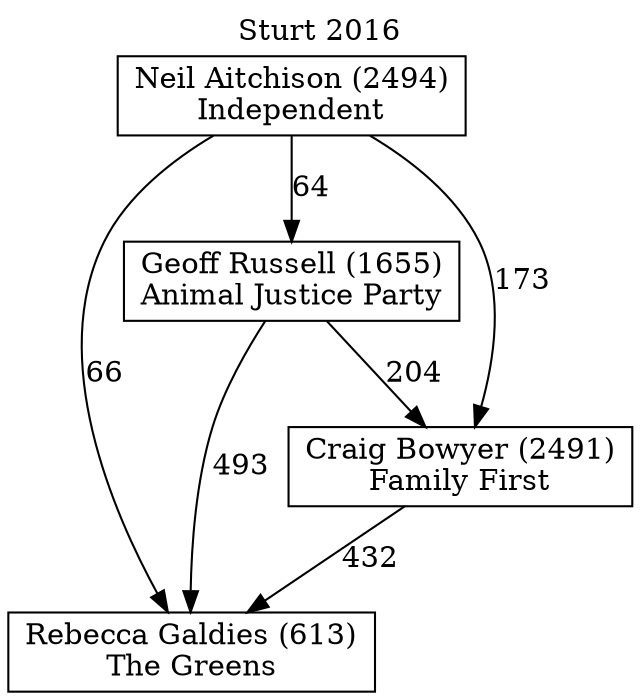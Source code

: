 // House preference flow
digraph "Rebecca Galdies (613)_Sturt_2016" {
	graph [label="Sturt 2016" labelloc=t mclimit=10]
	node [shape=box]
	"Geoff Russell (1655)" [label="Geoff Russell (1655)
Animal Justice Party"]
	"Rebecca Galdies (613)" [label="Rebecca Galdies (613)
The Greens"]
	"Neil Aitchison (2494)" [label="Neil Aitchison (2494)
Independent"]
	"Craig Bowyer (2491)" [label="Craig Bowyer (2491)
Family First"]
	"Craig Bowyer (2491)" -> "Rebecca Galdies (613)" [label=432]
	"Neil Aitchison (2494)" -> "Craig Bowyer (2491)" [label=173]
	"Neil Aitchison (2494)" -> "Geoff Russell (1655)" [label=64]
	"Neil Aitchison (2494)" -> "Rebecca Galdies (613)" [label=66]
	"Geoff Russell (1655)" -> "Rebecca Galdies (613)" [label=493]
	"Geoff Russell (1655)" -> "Craig Bowyer (2491)" [label=204]
}
